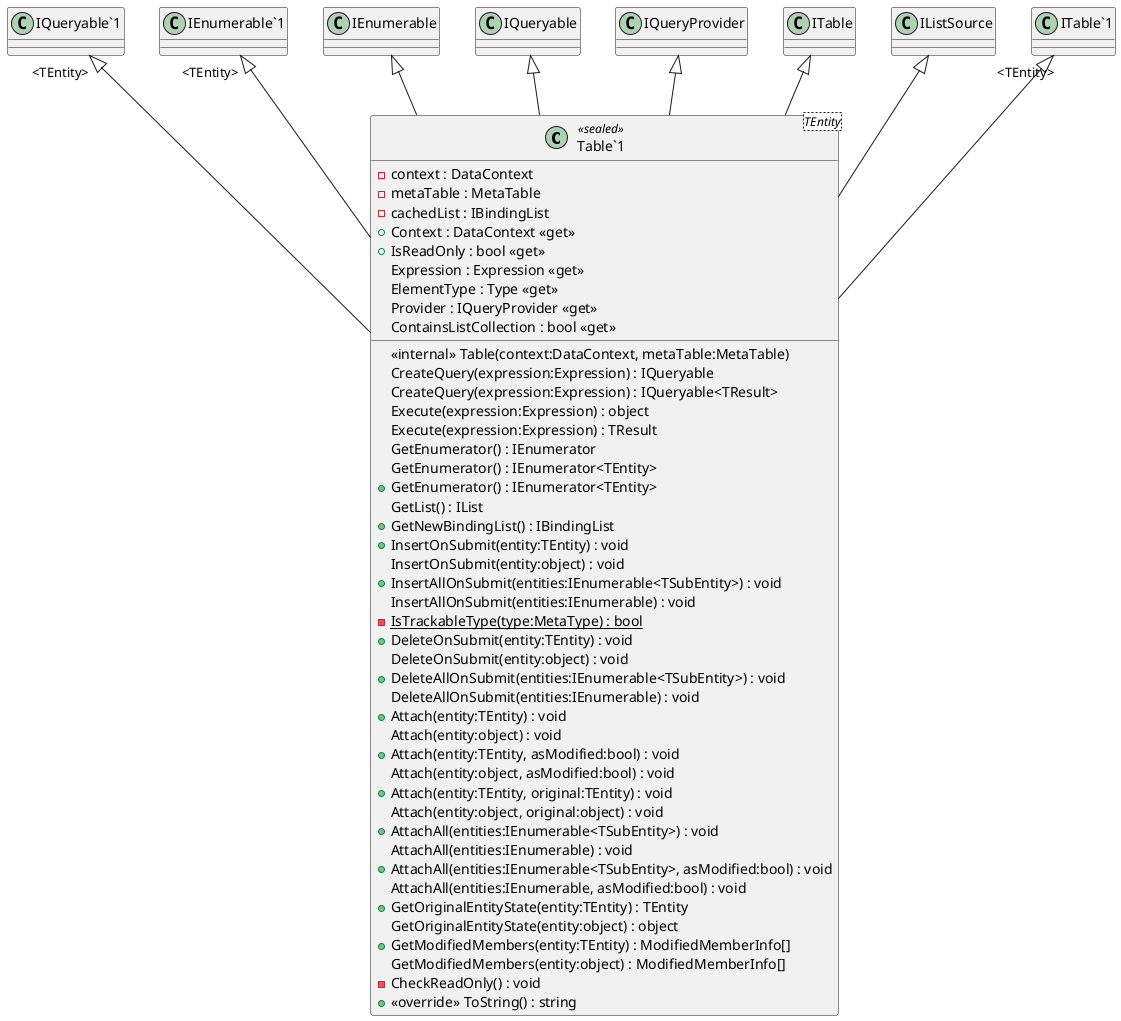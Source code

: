 @startuml
class "Table`1"<TEntity> <<sealed>> {
    - context : DataContext
    - metaTable : MetaTable
    - cachedList : IBindingList
    <<internal>> Table(context:DataContext, metaTable:MetaTable)
    + Context : DataContext <<get>>
    + IsReadOnly : bool <<get>>
    Expression : Expression <<get>>
    ElementType : Type <<get>>
    Provider : IQueryProvider <<get>>
    CreateQuery(expression:Expression) : IQueryable
    CreateQuery(expression:Expression) : IQueryable<TResult>
    Execute(expression:Expression) : object
    Execute(expression:Expression) : TResult
    GetEnumerator() : IEnumerator
    GetEnumerator() : IEnumerator<TEntity>
    + GetEnumerator() : IEnumerator<TEntity>
    ContainsListCollection : bool <<get>>
    GetList() : IList
    + GetNewBindingList() : IBindingList
    + InsertOnSubmit(entity:TEntity) : void
    InsertOnSubmit(entity:object) : void
    + InsertAllOnSubmit(entities:IEnumerable<TSubEntity>) : void
    InsertAllOnSubmit(entities:IEnumerable) : void
    - {static} IsTrackableType(type:MetaType) : bool
    + DeleteOnSubmit(entity:TEntity) : void
    DeleteOnSubmit(entity:object) : void
    + DeleteAllOnSubmit(entities:IEnumerable<TSubEntity>) : void
    DeleteAllOnSubmit(entities:IEnumerable) : void
    + Attach(entity:TEntity) : void
    Attach(entity:object) : void
    + Attach(entity:TEntity, asModified:bool) : void
    Attach(entity:object, asModified:bool) : void
    + Attach(entity:TEntity, original:TEntity) : void
    Attach(entity:object, original:object) : void
    + AttachAll(entities:IEnumerable<TSubEntity>) : void
    AttachAll(entities:IEnumerable) : void
    + AttachAll(entities:IEnumerable<TSubEntity>, asModified:bool) : void
    AttachAll(entities:IEnumerable, asModified:bool) : void
    + GetOriginalEntityState(entity:TEntity) : TEntity
    GetOriginalEntityState(entity:object) : object
    + GetModifiedMembers(entity:TEntity) : ModifiedMemberInfo[]
    GetModifiedMembers(entity:object) : ModifiedMemberInfo[]
    - CheckReadOnly() : void
    + <<override>> ToString() : string
}
"IQueryable`1" "<TEntity>" <|-- "Table`1"
"IEnumerable`1" "<TEntity>" <|-- "Table`1"
IEnumerable <|-- "Table`1"
IQueryable <|-- "Table`1"
IQueryProvider <|-- "Table`1"
ITable <|-- "Table`1"
IListSource <|-- "Table`1"
"ITable`1" "<TEntity>" <|-- "Table`1"
@enduml
